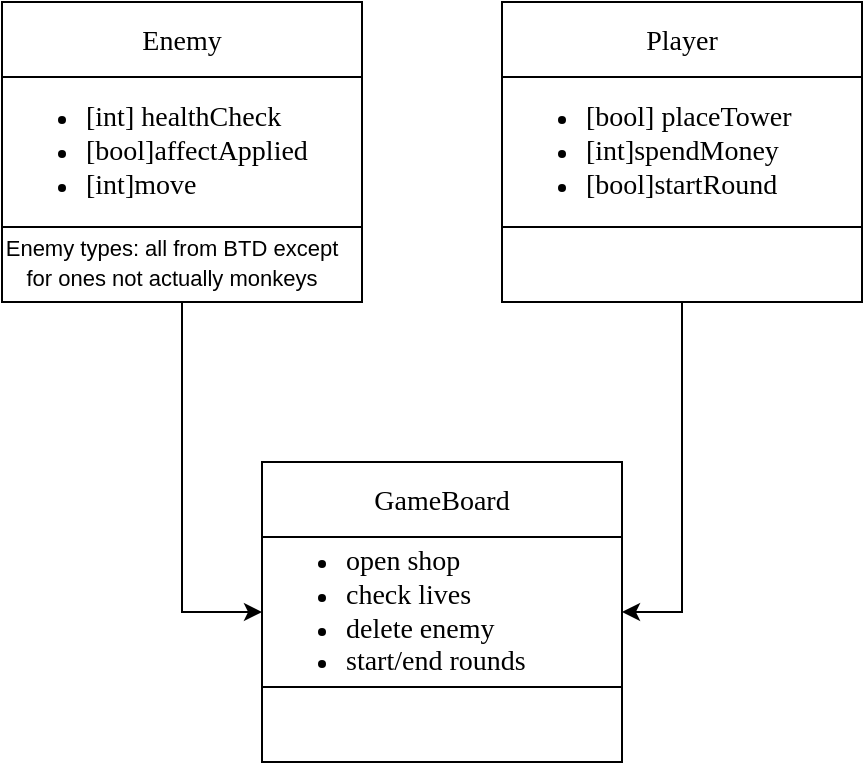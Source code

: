 <mxfile version="22.0.6" type="github">
  <diagram name="Page-1" id="ZWRehLtP9DMC1QA5jhXC">
    <mxGraphModel dx="919" dy="571" grid="1" gridSize="10" guides="1" tooltips="1" connect="1" arrows="1" fold="1" page="1" pageScale="1" pageWidth="850" pageHeight="1100" math="0" shadow="0">
      <root>
        <mxCell id="0" />
        <mxCell id="1" parent="0" />
        <mxCell id="KU6yMKdAdcNV7RSqt3Mc-17" style="edgeStyle=orthogonalEdgeStyle;rounded=0;orthogonalLoop=1;jettySize=auto;html=1;entryX=0;entryY=0.5;entryDx=0;entryDy=0;" edge="1" parent="1" source="KU6yMKdAdcNV7RSqt3Mc-1" target="KU6yMKdAdcNV7RSqt3Mc-15">
          <mxGeometry relative="1" as="geometry" />
        </mxCell>
        <mxCell id="KU6yMKdAdcNV7RSqt3Mc-1" value="" style="rounded=0;whiteSpace=wrap;html=1;" vertex="1" parent="1">
          <mxGeometry x="130" y="50" width="180" height="150" as="geometry" />
        </mxCell>
        <mxCell id="KU6yMKdAdcNV7RSqt3Mc-2" value="" style="endArrow=none;html=1;rounded=0;exitX=0;exitY=0.25;exitDx=0;exitDy=0;entryX=1;entryY=0.25;entryDx=0;entryDy=0;" edge="1" parent="1" source="KU6yMKdAdcNV7RSqt3Mc-1" target="KU6yMKdAdcNV7RSqt3Mc-1">
          <mxGeometry width="50" height="50" relative="1" as="geometry">
            <mxPoint x="400" y="320" as="sourcePoint" />
            <mxPoint x="450" y="270" as="targetPoint" />
          </mxGeometry>
        </mxCell>
        <mxCell id="KU6yMKdAdcNV7RSqt3Mc-3" value="&lt;font face=&quot;Times New Roman&quot; style=&quot;font-size: 14px;&quot;&gt;Enemy&lt;br&gt;&lt;/font&gt;" style="text;html=1;strokeColor=none;fillColor=none;align=center;verticalAlign=middle;whiteSpace=wrap;rounded=0;" vertex="1" parent="1">
          <mxGeometry x="130" y="50" width="180" height="40" as="geometry" />
        </mxCell>
        <mxCell id="KU6yMKdAdcNV7RSqt3Mc-4" value="" style="endArrow=none;html=1;rounded=0;exitX=0;exitY=0.75;exitDx=0;exitDy=0;entryX=1;entryY=0.75;entryDx=0;entryDy=0;" edge="1" parent="1" source="KU6yMKdAdcNV7RSqt3Mc-1" target="KU6yMKdAdcNV7RSqt3Mc-1">
          <mxGeometry width="50" height="50" relative="1" as="geometry">
            <mxPoint x="400" y="320" as="sourcePoint" />
            <mxPoint x="450" y="270" as="targetPoint" />
          </mxGeometry>
        </mxCell>
        <mxCell id="KU6yMKdAdcNV7RSqt3Mc-5" value="&lt;div style=&quot;&quot;&gt;&lt;ul&gt;&lt;li&gt;&lt;font face=&quot;Times New Roman&quot;&gt;&lt;span style=&quot;font-size: 14px;&quot;&gt;[int] healthCheck&lt;/span&gt;&lt;/font&gt;&lt;/li&gt;&lt;li&gt;&lt;font face=&quot;Times New Roman&quot;&gt;&lt;span style=&quot;font-size: 14px;&quot;&gt;[bool]affectApplied&lt;/span&gt;&lt;/font&gt;&lt;/li&gt;&lt;li&gt;&lt;font face=&quot;Times New Roman&quot;&gt;&lt;span style=&quot;font-size: 14px;&quot;&gt;[int]move&lt;/span&gt;&lt;/font&gt;&lt;/li&gt;&lt;/ul&gt;&lt;/div&gt;" style="text;html=1;strokeColor=none;fillColor=none;align=left;verticalAlign=middle;whiteSpace=wrap;rounded=0;" vertex="1" parent="1">
          <mxGeometry x="130" y="90" width="180" height="70" as="geometry" />
        </mxCell>
        <mxCell id="KU6yMKdAdcNV7RSqt3Mc-16" style="edgeStyle=orthogonalEdgeStyle;rounded=0;orthogonalLoop=1;jettySize=auto;html=1;entryX=1;entryY=0.5;entryDx=0;entryDy=0;" edge="1" parent="1" source="KU6yMKdAdcNV7RSqt3Mc-6" target="KU6yMKdAdcNV7RSqt3Mc-15">
          <mxGeometry relative="1" as="geometry" />
        </mxCell>
        <mxCell id="KU6yMKdAdcNV7RSqt3Mc-6" value="" style="rounded=0;whiteSpace=wrap;html=1;" vertex="1" parent="1">
          <mxGeometry x="380" y="50" width="180" height="150" as="geometry" />
        </mxCell>
        <mxCell id="KU6yMKdAdcNV7RSqt3Mc-7" value="" style="endArrow=none;html=1;rounded=0;exitX=0;exitY=0.25;exitDx=0;exitDy=0;entryX=1;entryY=0.25;entryDx=0;entryDy=0;" edge="1" parent="1" source="KU6yMKdAdcNV7RSqt3Mc-6" target="KU6yMKdAdcNV7RSqt3Mc-6">
          <mxGeometry width="50" height="50" relative="1" as="geometry">
            <mxPoint x="650" y="320" as="sourcePoint" />
            <mxPoint x="700" y="270" as="targetPoint" />
          </mxGeometry>
        </mxCell>
        <mxCell id="KU6yMKdAdcNV7RSqt3Mc-8" value="&lt;font face=&quot;Times New Roman&quot; style=&quot;font-size: 14px;&quot;&gt;Player&lt;br&gt;&lt;/font&gt;" style="text;html=1;strokeColor=none;fillColor=none;align=center;verticalAlign=middle;whiteSpace=wrap;rounded=0;" vertex="1" parent="1">
          <mxGeometry x="380" y="50" width="180" height="40" as="geometry" />
        </mxCell>
        <mxCell id="KU6yMKdAdcNV7RSqt3Mc-9" value="" style="endArrow=none;html=1;rounded=0;exitX=0;exitY=0.75;exitDx=0;exitDy=0;entryX=1;entryY=0.75;entryDx=0;entryDy=0;" edge="1" parent="1" source="KU6yMKdAdcNV7RSqt3Mc-6" target="KU6yMKdAdcNV7RSqt3Mc-6">
          <mxGeometry width="50" height="50" relative="1" as="geometry">
            <mxPoint x="650" y="320" as="sourcePoint" />
            <mxPoint x="700" y="270" as="targetPoint" />
          </mxGeometry>
        </mxCell>
        <mxCell id="KU6yMKdAdcNV7RSqt3Mc-10" value="&lt;div style=&quot;&quot;&gt;&lt;ul&gt;&lt;li&gt;&lt;font face=&quot;Times New Roman&quot;&gt;&lt;span style=&quot;font-size: 14px;&quot;&gt;[bool] placeTower&lt;/span&gt;&lt;/font&gt;&lt;/li&gt;&lt;li&gt;&lt;font face=&quot;Times New Roman&quot;&gt;&lt;span style=&quot;font-size: 14px;&quot;&gt;[int]spendMoney&lt;/span&gt;&lt;/font&gt;&lt;/li&gt;&lt;li&gt;&lt;font face=&quot;Times New Roman&quot;&gt;&lt;span style=&quot;font-size: 14px;&quot;&gt;[bool]startRound&lt;/span&gt;&lt;/font&gt;&lt;/li&gt;&lt;/ul&gt;&lt;/div&gt;" style="text;html=1;strokeColor=none;fillColor=none;align=left;verticalAlign=middle;whiteSpace=wrap;rounded=0;" vertex="1" parent="1">
          <mxGeometry x="380" y="90" width="180" height="70" as="geometry" />
        </mxCell>
        <mxCell id="KU6yMKdAdcNV7RSqt3Mc-11" value="" style="rounded=0;whiteSpace=wrap;html=1;" vertex="1" parent="1">
          <mxGeometry x="260" y="280" width="180" height="150" as="geometry" />
        </mxCell>
        <mxCell id="KU6yMKdAdcNV7RSqt3Mc-12" value="" style="endArrow=none;html=1;rounded=0;exitX=0;exitY=0.25;exitDx=0;exitDy=0;entryX=1;entryY=0.25;entryDx=0;entryDy=0;" edge="1" parent="1" source="KU6yMKdAdcNV7RSqt3Mc-11" target="KU6yMKdAdcNV7RSqt3Mc-11">
          <mxGeometry width="50" height="50" relative="1" as="geometry">
            <mxPoint x="530" y="550" as="sourcePoint" />
            <mxPoint x="580" y="500" as="targetPoint" />
          </mxGeometry>
        </mxCell>
        <mxCell id="KU6yMKdAdcNV7RSqt3Mc-13" value="&lt;font face=&quot;Times New Roman&quot; style=&quot;font-size: 14px;&quot;&gt;GameBoard&lt;br&gt;&lt;/font&gt;" style="text;html=1;strokeColor=none;fillColor=none;align=center;verticalAlign=middle;whiteSpace=wrap;rounded=0;" vertex="1" parent="1">
          <mxGeometry x="260" y="280" width="180" height="40" as="geometry" />
        </mxCell>
        <mxCell id="KU6yMKdAdcNV7RSqt3Mc-14" value="" style="endArrow=none;html=1;rounded=0;exitX=0;exitY=0.75;exitDx=0;exitDy=0;entryX=1;entryY=0.75;entryDx=0;entryDy=0;" edge="1" parent="1" source="KU6yMKdAdcNV7RSqt3Mc-11" target="KU6yMKdAdcNV7RSqt3Mc-11">
          <mxGeometry width="50" height="50" relative="1" as="geometry">
            <mxPoint x="530" y="550" as="sourcePoint" />
            <mxPoint x="580" y="500" as="targetPoint" />
          </mxGeometry>
        </mxCell>
        <mxCell id="KU6yMKdAdcNV7RSqt3Mc-15" value="&lt;div style=&quot;&quot;&gt;&lt;ul&gt;&lt;li&gt;&lt;font face=&quot;Times New Roman&quot;&gt;&lt;span style=&quot;font-size: 14px;&quot;&gt;open shop&lt;/span&gt;&lt;/font&gt;&lt;/li&gt;&lt;li&gt;&lt;font face=&quot;Times New Roman&quot;&gt;&lt;span style=&quot;font-size: 14px;&quot;&gt;check lives&lt;/span&gt;&lt;/font&gt;&lt;/li&gt;&lt;li&gt;&lt;font face=&quot;Times New Roman&quot;&gt;&lt;span style=&quot;font-size: 14px;&quot;&gt;delete enemy&lt;/span&gt;&lt;/font&gt;&lt;/li&gt;&lt;li&gt;&lt;font face=&quot;Times New Roman&quot;&gt;&lt;span style=&quot;font-size: 14px;&quot;&gt;start/end rounds&lt;/span&gt;&lt;/font&gt;&lt;/li&gt;&lt;/ul&gt;&lt;/div&gt;" style="text;html=1;strokeColor=none;fillColor=none;align=left;verticalAlign=middle;whiteSpace=wrap;rounded=0;" vertex="1" parent="1">
          <mxGeometry x="260" y="320" width="180" height="70" as="geometry" />
        </mxCell>
        <mxCell id="KU6yMKdAdcNV7RSqt3Mc-19" value="&lt;font style=&quot;font-size: 11px;&quot;&gt;Enemy types: all from BTD except for ones not actually monkeys&lt;/font&gt;" style="text;html=1;strokeColor=none;fillColor=none;align=center;verticalAlign=middle;whiteSpace=wrap;rounded=0;" vertex="1" parent="1">
          <mxGeometry x="130" y="160" width="170" height="40" as="geometry" />
        </mxCell>
      </root>
    </mxGraphModel>
  </diagram>
</mxfile>
